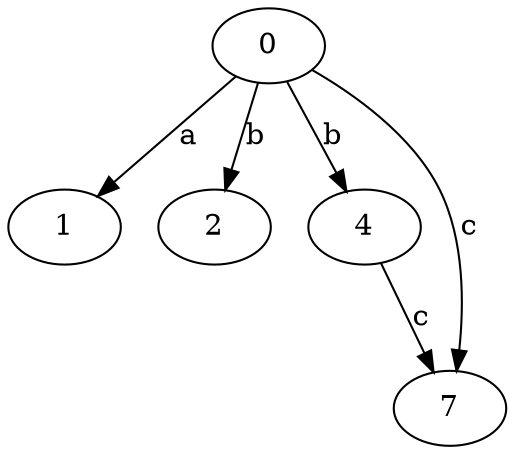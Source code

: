 strict digraph  {
0;
1;
2;
4;
7;
0 -> 1  [label=a];
0 -> 2  [label=b];
0 -> 4  [label=b];
0 -> 7  [label=c];
4 -> 7  [label=c];
}
